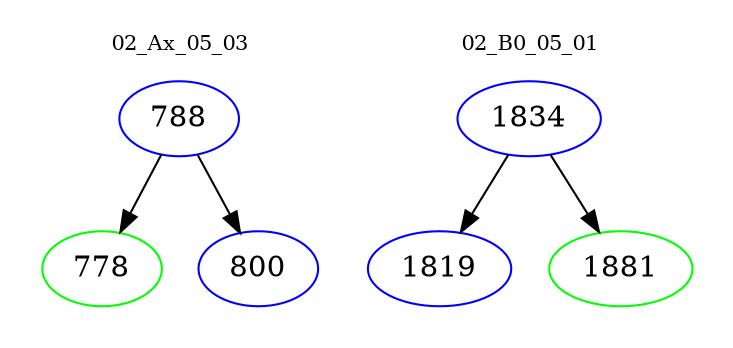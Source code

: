 digraph{
subgraph cluster_0 {
color = white
label = "02_Ax_05_03";
fontsize=10;
T0_788 [label="788", color="blue"]
T0_788 -> T0_778 [color="black"]
T0_778 [label="778", color="green"]
T0_788 -> T0_800 [color="black"]
T0_800 [label="800", color="blue"]
}
subgraph cluster_1 {
color = white
label = "02_B0_05_01";
fontsize=10;
T1_1834 [label="1834", color="blue"]
T1_1834 -> T1_1819 [color="black"]
T1_1819 [label="1819", color="blue"]
T1_1834 -> T1_1881 [color="black"]
T1_1881 [label="1881", color="green"]
}
}
